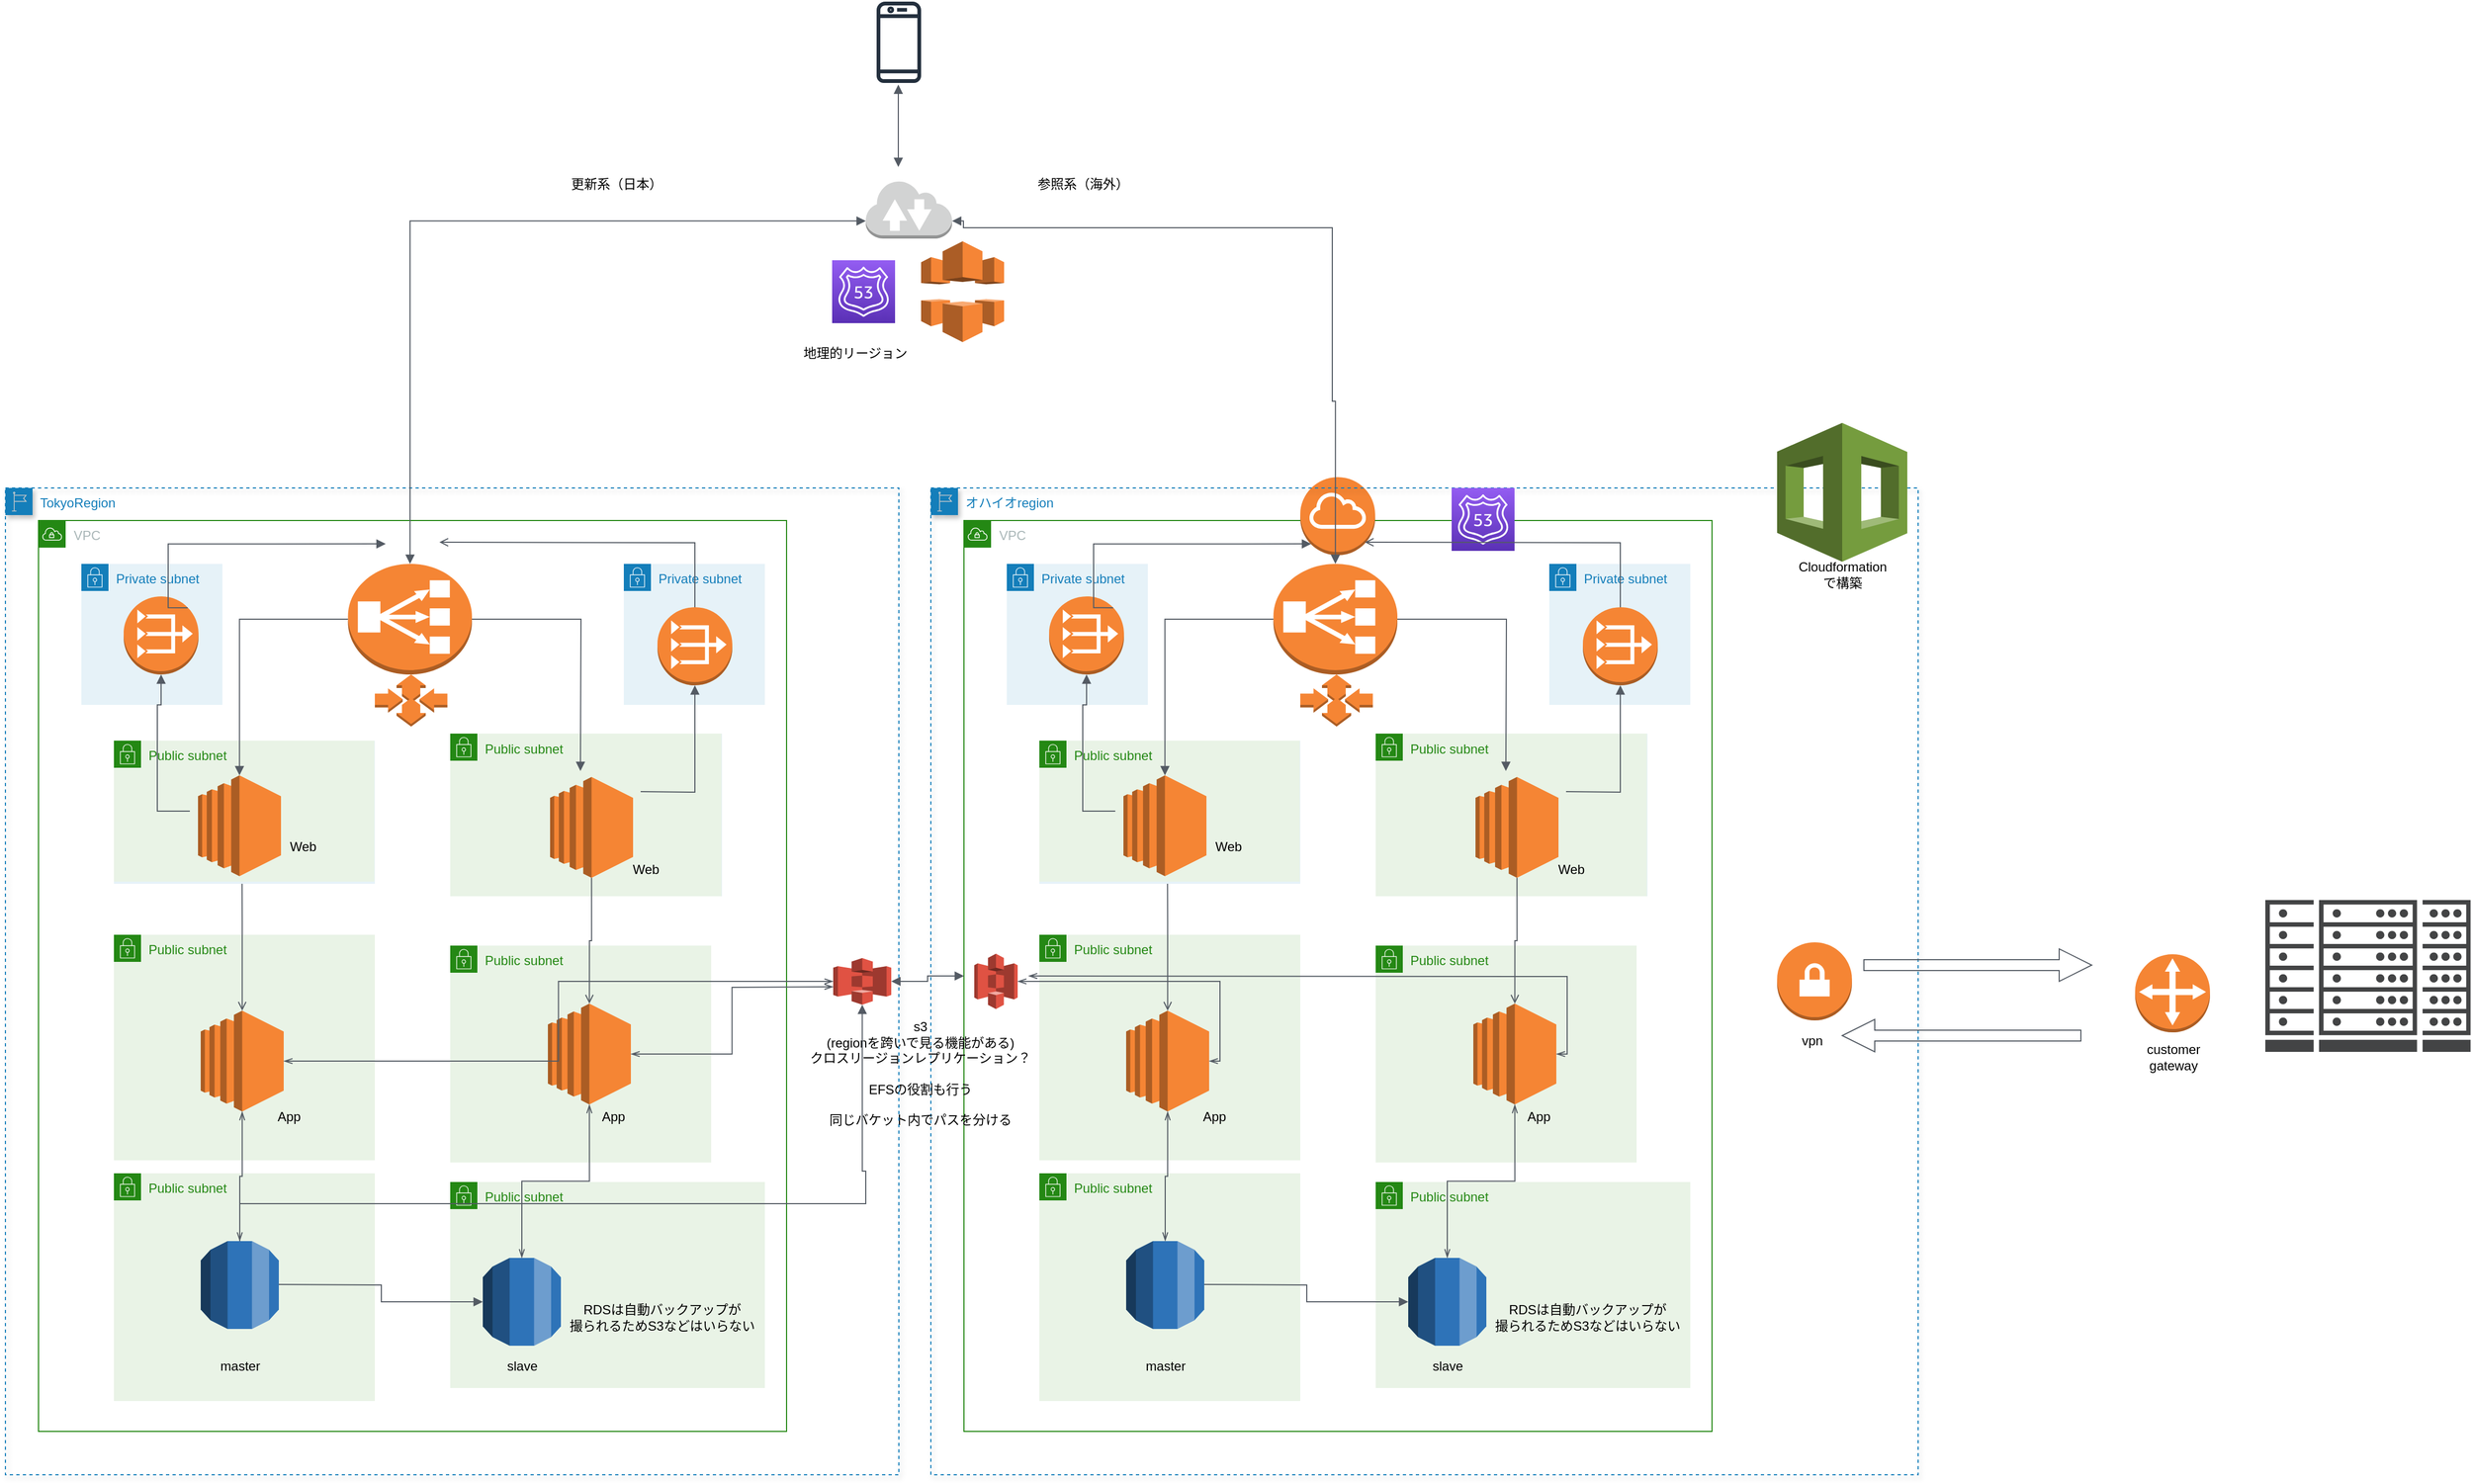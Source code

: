 <mxfile version="17.2.1" type="github">
  <diagram id="cVbLFFrmrzpO8klgUx0P" name="Page-1">
    <mxGraphModel dx="2975" dy="2152" grid="1" gridSize="10" guides="1" tooltips="1" connect="1" arrows="1" fold="1" page="1" pageScale="1" pageWidth="827" pageHeight="1169" math="0" shadow="0">
      <root>
        <mxCell id="0" />
        <mxCell id="1" parent="0" />
        <mxCell id="EULpzarY96xiYEv2TJPT-1" value="VPC" style="points=[[0,0],[0.25,0],[0.5,0],[0.75,0],[1,0],[1,0.25],[1,0.5],[1,0.75],[1,1],[0.75,1],[0.5,1],[0.25,1],[0,1],[0,0.75],[0,0.5],[0,0.25]];outlineConnect=0;gradientColor=none;html=1;whiteSpace=wrap;fontSize=12;fontStyle=0;container=1;pointerEvents=0;collapsible=0;recursiveResize=0;shape=mxgraph.aws4.group;grIcon=mxgraph.aws4.group_vpc;strokeColor=#248814;fillColor=none;verticalAlign=top;align=left;spacingLeft=30;fontColor=#AAB7B8;dashed=0;" vertex="1" parent="1">
          <mxGeometry x="60.5" y="260" width="689.5" height="840" as="geometry" />
        </mxCell>
        <mxCell id="EULpzarY96xiYEv2TJPT-2" value="Public subnet" style="points=[[0,0],[0.25,0],[0.5,0],[0.75,0],[1,0],[1,0.25],[1,0.5],[1,0.75],[1,1],[0.75,1],[0.5,1],[0.25,1],[0,1],[0,0.75],[0,0.5],[0,0.25]];outlineConnect=0;gradientColor=none;html=1;whiteSpace=wrap;fontSize=12;fontStyle=0;container=1;pointerEvents=0;collapsible=0;recursiveResize=0;shape=mxgraph.aws4.group;grIcon=mxgraph.aws4.group_security_group;grStroke=0;strokeColor=#248814;fillColor=#E9F3E6;verticalAlign=top;align=left;spacingLeft=30;fontColor=#248814;dashed=0;" vertex="1" parent="EULpzarY96xiYEv2TJPT-1">
          <mxGeometry x="69.5" y="382" width="240.5" height="208" as="geometry" />
        </mxCell>
        <mxCell id="EULpzarY96xiYEv2TJPT-3" value="" style="outlineConnect=0;dashed=0;verticalLabelPosition=bottom;verticalAlign=top;align=center;html=1;shape=mxgraph.aws3.ec2;fillColor=#F58534;gradientColor=none;" vertex="1" parent="EULpzarY96xiYEv2TJPT-2">
          <mxGeometry x="80" y="70" width="76.5" height="93" as="geometry" />
        </mxCell>
        <mxCell id="EULpzarY96xiYEv2TJPT-4" value="" style="edgeStyle=orthogonalEdgeStyle;html=1;endArrow=none;elbow=vertical;startArrow=open;startFill=0;strokeColor=#545B64;rounded=0;" edge="1" parent="EULpzarY96xiYEv2TJPT-1" source="EULpzarY96xiYEv2TJPT-3">
          <mxGeometry width="100" relative="1" as="geometry">
            <mxPoint x="249.5" y="262" as="sourcePoint" />
            <mxPoint x="187.5" y="290" as="targetPoint" />
          </mxGeometry>
        </mxCell>
        <mxCell id="EULpzarY96xiYEv2TJPT-5" value="Public subnet" style="points=[[0,0],[0.25,0],[0.5,0],[0.75,0],[1,0],[1,0.25],[1,0.5],[1,0.75],[1,1],[0.75,1],[0.5,1],[0.25,1],[0,1],[0,0.75],[0,0.5],[0,0.25]];outlineConnect=0;gradientColor=none;html=1;whiteSpace=wrap;fontSize=12;fontStyle=0;container=1;pointerEvents=0;collapsible=0;recursiveResize=0;shape=mxgraph.aws4.group;grIcon=mxgraph.aws4.group_security_group;grStroke=0;strokeColor=#248814;fillColor=#E9F3E6;verticalAlign=top;align=left;spacingLeft=30;fontColor=#248814;dashed=0;" vertex="1" parent="EULpzarY96xiYEv2TJPT-1">
          <mxGeometry x="69.5" y="602" width="240.5" height="210" as="geometry" />
        </mxCell>
        <mxCell id="EULpzarY96xiYEv2TJPT-6" value="" style="outlineConnect=0;dashed=0;verticalLabelPosition=bottom;verticalAlign=top;align=center;html=1;shape=mxgraph.aws3.internet_gateway;fillColor=#F58534;gradientColor=none;" vertex="1" parent="EULpzarY96xiYEv2TJPT-1">
          <mxGeometry x="310" y="-40" width="69" height="72" as="geometry" />
        </mxCell>
        <mxCell id="EULpzarY96xiYEv2TJPT-7" value="オハイオregion" style="points=[[0,0],[0.25,0],[0.5,0],[0.75,0],[1,0],[1,0.25],[1,0.5],[1,0.75],[1,1],[0.75,1],[0.5,1],[0.25,1],[0,1],[0,0.75],[0,0.5],[0,0.25]];outlineConnect=0;gradientColor=none;html=1;whiteSpace=wrap;fontSize=12;fontStyle=0;container=1;pointerEvents=0;collapsible=0;recursiveResize=0;shape=mxgraph.aws4.group;grIcon=mxgraph.aws4.group_region;strokeColor=#147EBA;fillColor=none;verticalAlign=top;align=left;spacingLeft=30;fontColor=#147EBA;dashed=1;shadow=1;" vertex="1" parent="1">
          <mxGeometry x="30" y="230" width="910" height="910" as="geometry" />
        </mxCell>
        <mxCell id="EULpzarY96xiYEv2TJPT-8" value="Private subnet" style="points=[[0,0],[0.25,0],[0.5,0],[0.75,0],[1,0],[1,0.25],[1,0.5],[1,0.75],[1,1],[0.75,1],[0.5,1],[0.25,1],[0,1],[0,0.75],[0,0.5],[0,0.25]];outlineConnect=0;gradientColor=none;html=1;whiteSpace=wrap;fontSize=12;fontStyle=0;container=1;pointerEvents=0;collapsible=0;recursiveResize=0;shape=mxgraph.aws4.group;grIcon=mxgraph.aws4.group_security_group;grStroke=0;strokeColor=#147EBA;fillColor=#E6F2F8;verticalAlign=top;align=left;spacingLeft=30;fontColor=#147EBA;dashed=0;" vertex="1" parent="EULpzarY96xiYEv2TJPT-7">
          <mxGeometry x="570" y="70" width="130" height="130" as="geometry" />
        </mxCell>
        <mxCell id="EULpzarY96xiYEv2TJPT-9" value="" style="outlineConnect=0;dashed=0;verticalLabelPosition=bottom;verticalAlign=top;align=center;html=1;shape=mxgraph.aws3.vpc_nat_gateway;fillColor=#F58534;gradientColor=none;" vertex="1" parent="EULpzarY96xiYEv2TJPT-8">
          <mxGeometry x="31" y="40" width="69" height="72" as="geometry" />
        </mxCell>
        <mxCell id="EULpzarY96xiYEv2TJPT-10" value="Public subnet" style="points=[[0,0],[0.25,0],[0.5,0],[0.75,0],[1,0],[1,0.25],[1,0.5],[1,0.75],[1,1],[0.75,1],[0.5,1],[0.25,1],[0,1],[0,0.75],[0,0.5],[0,0.25]];outlineConnect=0;gradientColor=none;html=1;whiteSpace=wrap;fontSize=12;fontStyle=0;container=1;pointerEvents=0;collapsible=0;recursiveResize=0;shape=mxgraph.aws4.group;grIcon=mxgraph.aws4.group_security_group;grStroke=0;strokeColor=#248814;fillColor=#E9F3E6;verticalAlign=top;align=left;spacingLeft=30;fontColor=#248814;dashed=0;" vertex="1" parent="EULpzarY96xiYEv2TJPT-7">
          <mxGeometry x="410" y="422" width="240.5" height="200" as="geometry" />
        </mxCell>
        <mxCell id="EULpzarY96xiYEv2TJPT-11" value="" style="outlineConnect=0;dashed=0;verticalLabelPosition=bottom;verticalAlign=top;align=center;html=1;shape=mxgraph.aws3.ec2;fillColor=#F58534;gradientColor=none;" vertex="1" parent="EULpzarY96xiYEv2TJPT-10">
          <mxGeometry x="90" y="53.5" width="76.5" height="93" as="geometry" />
        </mxCell>
        <mxCell id="EULpzarY96xiYEv2TJPT-12" value="App" style="text;html=1;resizable=0;autosize=1;align=center;verticalAlign=middle;points=[];fillColor=none;strokeColor=none;rounded=0;shadow=1;" vertex="1" parent="EULpzarY96xiYEv2TJPT-10">
          <mxGeometry x="130" y="148" width="40" height="20" as="geometry" />
        </mxCell>
        <mxCell id="EULpzarY96xiYEv2TJPT-13" value="" style="sketch=0;points=[[0,0,0],[0.25,0,0],[0.5,0,0],[0.75,0,0],[1,0,0],[0,1,0],[0.25,1,0],[0.5,1,0],[0.75,1,0],[1,1,0],[0,0.25,0],[0,0.5,0],[0,0.75,0],[1,0.25,0],[1,0.5,0],[1,0.75,0]];outlineConnect=0;fontColor=#232F3E;gradientColor=#945DF2;gradientDirection=north;fillColor=#5A30B5;strokeColor=#ffffff;dashed=0;verticalLabelPosition=bottom;verticalAlign=top;align=center;html=1;fontSize=12;fontStyle=0;aspect=fixed;shape=mxgraph.aws4.resourceIcon;resIcon=mxgraph.aws4.route_53;" vertex="1" parent="EULpzarY96xiYEv2TJPT-7">
          <mxGeometry x="480" width="58" height="58" as="geometry" />
        </mxCell>
        <mxCell id="EULpzarY96xiYEv2TJPT-14" value="Private subnet" style="points=[[0,0],[0.25,0],[0.5,0],[0.75,0],[1,0],[1,0.25],[1,0.5],[1,0.75],[1,1],[0.75,1],[0.5,1],[0.25,1],[0,1],[0,0.75],[0,0.5],[0,0.25]];outlineConnect=0;gradientColor=none;html=1;whiteSpace=wrap;fontSize=12;fontStyle=0;container=1;pointerEvents=0;collapsible=0;recursiveResize=0;shape=mxgraph.aws4.group;grIcon=mxgraph.aws4.group_security_group;grStroke=0;strokeColor=#147EBA;fillColor=#E6F2F8;verticalAlign=top;align=left;spacingLeft=30;fontColor=#147EBA;dashed=0;" vertex="1" parent="EULpzarY96xiYEv2TJPT-7">
          <mxGeometry x="420" y="226.5" width="240.5" height="150" as="geometry" />
        </mxCell>
        <mxCell id="EULpzarY96xiYEv2TJPT-15" value="Public subnet" style="points=[[0,0],[0.25,0],[0.5,0],[0.75,0],[1,0],[1,0.25],[1,0.5],[1,0.75],[1,1],[0.75,1],[0.5,1],[0.25,1],[0,1],[0,0.75],[0,0.5],[0,0.25]];outlineConnect=0;gradientColor=none;html=1;whiteSpace=wrap;fontSize=12;fontStyle=0;container=1;pointerEvents=0;collapsible=0;recursiveResize=0;shape=mxgraph.aws4.group;grIcon=mxgraph.aws4.group_security_group;grStroke=0;strokeColor=#248814;fillColor=#E9F3E6;verticalAlign=top;align=left;spacingLeft=30;fontColor=#248814;dashed=0;" vertex="1" parent="EULpzarY96xiYEv2TJPT-14">
          <mxGeometry x="-10" width="250" height="150" as="geometry" />
        </mxCell>
        <mxCell id="EULpzarY96xiYEv2TJPT-16" value="" style="edgeStyle=orthogonalEdgeStyle;html=1;endArrow=block;elbow=vertical;startArrow=none;endFill=1;strokeColor=#545B64;rounded=0;entryX=0.5;entryY=1;entryDx=0;entryDy=0;entryPerimeter=0;" edge="1" parent="EULpzarY96xiYEv2TJPT-15" target="EULpzarY96xiYEv2TJPT-9">
          <mxGeometry width="100" relative="1" as="geometry">
            <mxPoint x="175.5" y="53.5" as="sourcePoint" />
            <mxPoint x="275.5" y="53.5" as="targetPoint" />
          </mxGeometry>
        </mxCell>
        <mxCell id="EULpzarY96xiYEv2TJPT-17" value="" style="outlineConnect=0;dashed=0;verticalLabelPosition=bottom;verticalAlign=top;align=center;html=1;shape=mxgraph.aws3.ec2;fillColor=#F58534;gradientColor=none;" vertex="1" parent="EULpzarY96xiYEv2TJPT-14">
          <mxGeometry x="82" y="40" width="76.5" height="93" as="geometry" />
        </mxCell>
        <mxCell id="EULpzarY96xiYEv2TJPT-18" value="Web" style="text;html=1;resizable=0;autosize=1;align=center;verticalAlign=middle;points=[];fillColor=none;strokeColor=none;rounded=0;shadow=1;" vertex="1" parent="EULpzarY96xiYEv2TJPT-14">
          <mxGeometry x="150" y="115" width="40" height="20" as="geometry" />
        </mxCell>
        <mxCell id="EULpzarY96xiYEv2TJPT-20" value="" style="edgeStyle=orthogonalEdgeStyle;html=1;endArrow=none;elbow=vertical;startArrow=open;startFill=0;strokeColor=#545B64;rounded=0;entryX=0.5;entryY=1;entryDx=0;entryDy=0;entryPerimeter=0;exitX=0.5;exitY=0;exitDx=0;exitDy=0;exitPerimeter=0;" edge="1" parent="EULpzarY96xiYEv2TJPT-7" source="EULpzarY96xiYEv2TJPT-11" target="EULpzarY96xiYEv2TJPT-17">
          <mxGeometry width="100" relative="1" as="geometry">
            <mxPoint x="228.3" y="502" as="sourcePoint" />
            <mxPoint x="488.25" y="315" as="targetPoint" />
          </mxGeometry>
        </mxCell>
        <mxCell id="EULpzarY96xiYEv2TJPT-21" value="" style="edgeStyle=orthogonalEdgeStyle;html=1;endArrow=openThin;elbow=vertical;startArrow=openThin;startFill=0;endFill=0;strokeColor=#545B64;rounded=0;entryX=1;entryY=0.5;entryDx=0;entryDy=0;entryPerimeter=0;" edge="1" parent="EULpzarY96xiYEv2TJPT-7" target="EULpzarY96xiYEv2TJPT-11">
          <mxGeometry width="100" relative="1" as="geometry">
            <mxPoint x="90" y="450" as="sourcePoint" />
            <mxPoint x="266.5" y="548.5" as="targetPoint" />
          </mxGeometry>
        </mxCell>
        <mxCell id="EULpzarY96xiYEv2TJPT-22" value="Public subnet" style="points=[[0,0],[0.25,0],[0.5,0],[0.75,0],[1,0],[1,0.25],[1,0.5],[1,0.75],[1,1],[0.75,1],[0.5,1],[0.25,1],[0,1],[0,0.75],[0,0.5],[0,0.25]];outlineConnect=0;gradientColor=none;html=1;whiteSpace=wrap;fontSize=12;fontStyle=0;container=1;pointerEvents=0;collapsible=0;recursiveResize=0;shape=mxgraph.aws4.group;grIcon=mxgraph.aws4.group_security_group;grStroke=0;strokeColor=#248814;fillColor=#E9F3E6;verticalAlign=top;align=left;spacingLeft=30;fontColor=#248814;dashed=0;" vertex="1" parent="EULpzarY96xiYEv2TJPT-7">
          <mxGeometry x="410" y="640" width="290" height="190" as="geometry" />
        </mxCell>
        <mxCell id="EULpzarY96xiYEv2TJPT-23" value="" style="outlineConnect=0;dashed=0;verticalLabelPosition=bottom;verticalAlign=top;align=center;html=1;shape=mxgraph.aws3.rds;fillColor=#2E73B8;gradientColor=none;" vertex="1" parent="EULpzarY96xiYEv2TJPT-22">
          <mxGeometry x="30" y="70" width="72" height="81" as="geometry" />
        </mxCell>
        <mxCell id="EULpzarY96xiYEv2TJPT-24" value="slave" style="text;html=1;align=center;verticalAlign=middle;resizable=0;points=[];autosize=1;strokeColor=none;fillColor=none;" vertex="1" parent="EULpzarY96xiYEv2TJPT-22">
          <mxGeometry x="46" y="160" width="40" height="20" as="geometry" />
        </mxCell>
        <mxCell id="EULpzarY96xiYEv2TJPT-25" value="RDSは自動バックアップが&lt;br&gt;撮られるためS3などはいらない" style="text;html=1;resizable=0;autosize=1;align=center;verticalAlign=middle;points=[];fillColor=none;strokeColor=none;rounded=0;shadow=1;" vertex="1" parent="EULpzarY96xiYEv2TJPT-22">
          <mxGeometry x="100" y="110" width="190" height="30" as="geometry" />
        </mxCell>
        <mxCell id="EULpzarY96xiYEv2TJPT-26" value="" style="edgeStyle=orthogonalEdgeStyle;html=1;endArrow=openThin;elbow=vertical;startArrow=openThin;startFill=0;endFill=0;strokeColor=#545B64;rounded=0;exitX=0.5;exitY=1;exitDx=0;exitDy=0;exitPerimeter=0;entryX=0.5;entryY=0;entryDx=0;entryDy=0;entryPerimeter=0;" edge="1" parent="EULpzarY96xiYEv2TJPT-7" source="EULpzarY96xiYEv2TJPT-11" target="EULpzarY96xiYEv2TJPT-23">
          <mxGeometry width="100" relative="1" as="geometry">
            <mxPoint x="228.3" y="595" as="sourcePoint" />
            <mxPoint x="206" y="732" as="targetPoint" />
          </mxGeometry>
        </mxCell>
        <mxCell id="EULpzarY96xiYEv2TJPT-27" value="" style="outlineConnect=0;dashed=0;verticalLabelPosition=bottom;verticalAlign=top;align=center;html=1;shape=mxgraph.aws3.rds;fillColor=#2E73B8;gradientColor=none;" vertex="1" parent="EULpzarY96xiYEv2TJPT-7">
          <mxGeometry x="180" y="694.5" width="72" height="81" as="geometry" />
        </mxCell>
        <mxCell id="EULpzarY96xiYEv2TJPT-28" value="" style="outlineConnect=0;dashed=0;verticalLabelPosition=bottom;verticalAlign=top;align=center;html=1;shape=mxgraph.aws3.classic_load_balancer;fillColor=#F58534;gradientColor=none;" vertex="1" parent="EULpzarY96xiYEv2TJPT-7">
          <mxGeometry x="315.75" y="70" width="114.25" height="102" as="geometry" />
        </mxCell>
        <mxCell id="EULpzarY96xiYEv2TJPT-29" value="" style="outlineConnect=0;dashed=0;verticalLabelPosition=bottom;verticalAlign=top;align=center;html=1;shape=mxgraph.aws3.vpn_gateway;fillColor=#F58534;gradientColor=none;" vertex="1" parent="EULpzarY96xiYEv2TJPT-7">
          <mxGeometry x="780" y="419" width="69" height="72" as="geometry" />
        </mxCell>
        <mxCell id="EULpzarY96xiYEv2TJPT-30" value="master" style="text;html=1;align=center;verticalAlign=middle;resizable=0;points=[];autosize=1;strokeColor=none;fillColor=none;" vertex="1" parent="EULpzarY96xiYEv2TJPT-7">
          <mxGeometry x="191" y="800" width="50" height="20" as="geometry" />
        </mxCell>
        <mxCell id="EULpzarY96xiYEv2TJPT-31" value="" style="edgeStyle=orthogonalEdgeStyle;html=1;endArrow=block;elbow=vertical;startArrow=none;endFill=1;strokeColor=#545B64;rounded=0;entryX=0;entryY=0.5;entryDx=0;entryDy=0;entryPerimeter=0;" edge="1" parent="EULpzarY96xiYEv2TJPT-7" target="EULpzarY96xiYEv2TJPT-23">
          <mxGeometry width="100" relative="1" as="geometry">
            <mxPoint x="252" y="734.5" as="sourcePoint" />
            <mxPoint x="352" y="734.5" as="targetPoint" />
          </mxGeometry>
        </mxCell>
        <mxCell id="EULpzarY96xiYEv2TJPT-32" value="vpn" style="text;html=1;align=center;verticalAlign=middle;resizable=0;points=[];autosize=1;strokeColor=none;fillColor=none;" vertex="1" parent="EULpzarY96xiYEv2TJPT-7">
          <mxGeometry x="797" y="500" width="30" height="20" as="geometry" />
        </mxCell>
        <mxCell id="EULpzarY96xiYEv2TJPT-33" value="App" style="text;html=1;resizable=0;autosize=1;align=center;verticalAlign=middle;points=[];fillColor=none;strokeColor=none;rounded=0;shadow=1;" vertex="1" parent="EULpzarY96xiYEv2TJPT-7">
          <mxGeometry x="241" y="570" width="40" height="20" as="geometry" />
        </mxCell>
        <mxCell id="EULpzarY96xiYEv2TJPT-34" value="Private subnet" style="points=[[0,0],[0.25,0],[0.5,0],[0.75,0],[1,0],[1,0.25],[1,0.5],[1,0.75],[1,1],[0.75,1],[0.5,1],[0.25,1],[0,1],[0,0.75],[0,0.5],[0,0.25]];outlineConnect=0;gradientColor=none;html=1;whiteSpace=wrap;fontSize=12;fontStyle=0;container=1;pointerEvents=0;collapsible=0;recursiveResize=0;shape=mxgraph.aws4.group;grIcon=mxgraph.aws4.group_security_group;grStroke=0;strokeColor=#147EBA;fillColor=#E6F2F8;verticalAlign=top;align=left;spacingLeft=30;fontColor=#147EBA;dashed=0;" vertex="1" parent="EULpzarY96xiYEv2TJPT-7">
          <mxGeometry x="100" y="233" width="240.5" height="132" as="geometry" />
        </mxCell>
        <mxCell id="EULpzarY96xiYEv2TJPT-35" value="Public subnet" style="points=[[0,0],[0.25,0],[0.5,0],[0.75,0],[1,0],[1,0.25],[1,0.5],[1,0.75],[1,1],[0.75,1],[0.5,1],[0.25,1],[0,1],[0,0.75],[0,0.5],[0,0.25]];outlineConnect=0;gradientColor=none;html=1;whiteSpace=wrap;fontSize=12;fontStyle=0;container=1;pointerEvents=0;collapsible=0;recursiveResize=0;shape=mxgraph.aws4.group;grIcon=mxgraph.aws4.group_security_group;grStroke=0;strokeColor=#248814;fillColor=#E9F3E6;verticalAlign=top;align=left;spacingLeft=30;fontColor=#248814;dashed=0;" vertex="1" parent="EULpzarY96xiYEv2TJPT-34">
          <mxGeometry width="240" height="130" as="geometry" />
        </mxCell>
        <mxCell id="EULpzarY96xiYEv2TJPT-36" value="" style="outlineConnect=0;dashed=0;verticalLabelPosition=bottom;verticalAlign=top;align=center;html=1;shape=mxgraph.aws3.ec2;fillColor=#F58534;gradientColor=none;" vertex="1" parent="EULpzarY96xiYEv2TJPT-34">
          <mxGeometry x="77.5" y="32" width="76.5" height="93" as="geometry" />
        </mxCell>
        <mxCell id="EULpzarY96xiYEv2TJPT-37" value="Web" style="text;html=1;resizable=0;autosize=1;align=center;verticalAlign=middle;points=[];fillColor=none;strokeColor=none;rounded=0;shadow=1;" vertex="1" parent="EULpzarY96xiYEv2TJPT-34">
          <mxGeometry x="154" y="88" width="40" height="20" as="geometry" />
        </mxCell>
        <mxCell id="EULpzarY96xiYEv2TJPT-38" value="" style="edgeStyle=orthogonalEdgeStyle;html=1;endArrow=block;elbow=vertical;startArrow=none;endFill=1;strokeColor=#545B64;rounded=0;" edge="1" parent="EULpzarY96xiYEv2TJPT-7" source="EULpzarY96xiYEv2TJPT-28" target="EULpzarY96xiYEv2TJPT-36">
          <mxGeometry width="100" relative="1" as="geometry">
            <mxPoint x="280" y="292" as="sourcePoint" />
            <mxPoint x="380" y="292" as="targetPoint" />
          </mxGeometry>
        </mxCell>
        <mxCell id="EULpzarY96xiYEv2TJPT-39" value="" style="edgeStyle=orthogonalEdgeStyle;html=1;endArrow=block;elbow=vertical;startArrow=none;endFill=1;strokeColor=#545B64;rounded=0;exitX=1;exitY=0.5;exitDx=0;exitDy=0;exitPerimeter=0;" edge="1" parent="EULpzarY96xiYEv2TJPT-7" source="EULpzarY96xiYEv2TJPT-28">
          <mxGeometry width="100" relative="1" as="geometry">
            <mxPoint x="631.95" y="120" as="sourcePoint" />
            <mxPoint x="530" y="261" as="targetPoint" />
          </mxGeometry>
        </mxCell>
        <mxCell id="EULpzarY96xiYEv2TJPT-40" value="Private subnet" style="points=[[0,0],[0.25,0],[0.5,0],[0.75,0],[1,0],[1,0.25],[1,0.5],[1,0.75],[1,1],[0.75,1],[0.5,1],[0.25,1],[0,1],[0,0.75],[0,0.5],[0,0.25]];outlineConnect=0;gradientColor=none;html=1;whiteSpace=wrap;fontSize=12;fontStyle=0;container=1;pointerEvents=0;collapsible=0;recursiveResize=0;shape=mxgraph.aws4.group;grIcon=mxgraph.aws4.group_security_group;grStroke=0;strokeColor=#147EBA;fillColor=#E6F2F8;verticalAlign=top;align=left;spacingLeft=30;fontColor=#147EBA;dashed=0;" vertex="1" parent="EULpzarY96xiYEv2TJPT-7">
          <mxGeometry x="70" y="70" width="130" height="130" as="geometry" />
        </mxCell>
        <mxCell id="EULpzarY96xiYEv2TJPT-41" value="" style="outlineConnect=0;dashed=0;verticalLabelPosition=bottom;verticalAlign=top;align=center;html=1;shape=mxgraph.aws3.vpc_nat_gateway;fillColor=#F58534;gradientColor=none;" vertex="1" parent="EULpzarY96xiYEv2TJPT-40">
          <mxGeometry x="39" y="30" width="69" height="72" as="geometry" />
        </mxCell>
        <mxCell id="EULpzarY96xiYEv2TJPT-42" value="" style="edgeStyle=orthogonalEdgeStyle;html=1;endArrow=block;elbow=vertical;startArrow=none;endFill=1;strokeColor=#545B64;rounded=0;entryX=0.5;entryY=1;entryDx=0;entryDy=0;entryPerimeter=0;" edge="1" parent="EULpzarY96xiYEv2TJPT-7" target="EULpzarY96xiYEv2TJPT-41">
          <mxGeometry width="100" relative="1" as="geometry">
            <mxPoint x="170" y="298" as="sourcePoint" />
            <mxPoint x="220" y="200" as="targetPoint" />
            <Array as="points">
              <mxPoint x="140" y="298" />
              <mxPoint x="140" y="200" />
              <mxPoint x="144" y="200" />
            </Array>
          </mxGeometry>
        </mxCell>
        <mxCell id="EULpzarY96xiYEv2TJPT-43" value="" style="edgeStyle=orthogonalEdgeStyle;html=1;endArrow=none;elbow=vertical;startArrow=open;startFill=0;strokeColor=#545B64;rounded=0;" edge="1" parent="EULpzarY96xiYEv2TJPT-7" target="EULpzarY96xiYEv2TJPT-9">
          <mxGeometry width="100" relative="1" as="geometry">
            <mxPoint x="400" y="50" as="sourcePoint" />
            <mxPoint x="500" y="50" as="targetPoint" />
          </mxGeometry>
        </mxCell>
        <mxCell id="EULpzarY96xiYEv2TJPT-44" value="" style="outlineConnect=0;dashed=0;verticalLabelPosition=bottom;verticalAlign=top;align=center;html=1;shape=mxgraph.aws3.auto_scaling;fillColor=#F58534;gradientColor=none;" vertex="1" parent="EULpzarY96xiYEv2TJPT-7">
          <mxGeometry x="340.5" y="172" width="66.87" height="48" as="geometry" />
        </mxCell>
        <mxCell id="EULpzarY96xiYEv2TJPT-109" value="s3&lt;br&gt;(regionを跨いで見る機能がある)&lt;br&gt;クロスリージョンレプリケーション？&lt;br&gt;&lt;br&gt;EFSの役割も行う&lt;br&gt;&lt;br&gt;同じバケット内でパスを分ける" style="text;html=1;resizable=0;autosize=1;align=center;verticalAlign=middle;points=[];fillColor=none;strokeColor=none;rounded=0;" vertex="1" parent="EULpzarY96xiYEv2TJPT-7">
          <mxGeometry x="-120" y="490" width="220" height="100" as="geometry" />
        </mxCell>
        <mxCell id="EULpzarY96xiYEv2TJPT-110" value="" style="outlineConnect=0;dashed=0;verticalLabelPosition=bottom;verticalAlign=top;align=center;html=1;shape=mxgraph.aws3.s3;fillColor=#E05243;gradientColor=none;" vertex="1" parent="EULpzarY96xiYEv2TJPT-7">
          <mxGeometry x="40" y="429.5" width="40" height="51" as="geometry" />
        </mxCell>
        <mxCell id="EULpzarY96xiYEv2TJPT-115" value="Cloudformation&lt;br&gt;で構築" style="text;html=1;resizable=0;autosize=1;align=center;verticalAlign=middle;points=[];fillColor=none;strokeColor=none;rounded=0;" vertex="1" parent="EULpzarY96xiYEv2TJPT-7">
          <mxGeometry x="790" y="65" width="100" height="30" as="geometry" />
        </mxCell>
        <mxCell id="EULpzarY96xiYEv2TJPT-45" value="" style="sketch=0;outlineConnect=0;fontColor=#232F3E;gradientColor=none;fillColor=#232F3D;strokeColor=none;dashed=0;verticalLabelPosition=bottom;verticalAlign=top;align=center;html=1;fontSize=12;fontStyle=0;aspect=fixed;pointerEvents=1;shape=mxgraph.aws4.mobile_client;" vertex="1" parent="1">
          <mxGeometry x="-20" y="-220" width="41" height="78" as="geometry" />
        </mxCell>
        <mxCell id="EULpzarY96xiYEv2TJPT-46" value="" style="edgeStyle=orthogonalEdgeStyle;html=1;endArrow=block;elbow=vertical;startArrow=block;startFill=1;endFill=1;strokeColor=#545B64;rounded=0;entryX=0.5;entryY=0;entryDx=0;entryDy=0;entryPerimeter=0;" edge="1" parent="1">
          <mxGeometry width="100" relative="1" as="geometry">
            <mxPoint y="-142" as="sourcePoint" />
            <mxPoint y="-66" as="targetPoint" />
          </mxGeometry>
        </mxCell>
        <mxCell id="EULpzarY96xiYEv2TJPT-47" value="" style="edgeStyle=orthogonalEdgeStyle;html=1;endArrow=block;elbow=vertical;startArrow=block;startFill=1;endFill=1;strokeColor=#545B64;rounded=0;exitX=1;exitY=0.7;exitDx=0;exitDy=0;exitPerimeter=0;entryX=0.5;entryY=0;entryDx=0;entryDy=0;entryPerimeter=0;" edge="1" parent="1" source="EULpzarY96xiYEv2TJPT-55" target="EULpzarY96xiYEv2TJPT-28">
          <mxGeometry width="100" relative="1" as="geometry">
            <mxPoint x="390.5" y="570" as="sourcePoint" />
            <mxPoint x="490.5" y="570" as="targetPoint" />
            <Array as="points">
              <mxPoint x="60" y="-16" />
              <mxPoint x="60" y="-10" />
              <mxPoint x="400" y="-10" />
              <mxPoint x="400" y="150" />
              <mxPoint x="403" y="150" />
            </Array>
          </mxGeometry>
        </mxCell>
        <mxCell id="EULpzarY96xiYEv2TJPT-48" value="" style="edgeStyle=orthogonalEdgeStyle;html=1;endArrow=openThin;elbow=vertical;startArrow=openThin;startFill=0;endFill=0;strokeColor=#545B64;rounded=0;exitX=1;exitY=0.5;exitDx=0;exitDy=0;exitPerimeter=0;entryX=1;entryY=0.5;entryDx=0;entryDy=0;entryPerimeter=0;" edge="1" parent="1" source="EULpzarY96xiYEv2TJPT-110" target="EULpzarY96xiYEv2TJPT-3">
          <mxGeometry width="100" relative="1" as="geometry">
            <mxPoint x="709.18" y="666.5" as="sourcePoint" />
            <mxPoint x="236" y="952" as="targetPoint" />
          </mxGeometry>
        </mxCell>
        <mxCell id="EULpzarY96xiYEv2TJPT-49" value="" style="edgeStyle=orthogonalEdgeStyle;html=1;endArrow=openThin;elbow=vertical;startArrow=openThin;startFill=0;endFill=0;strokeColor=#545B64;rounded=0;" edge="1" parent="1" source="EULpzarY96xiYEv2TJPT-3" target="EULpzarY96xiYEv2TJPT-27">
          <mxGeometry width="100" relative="1" as="geometry">
            <mxPoint x="310" y="832" as="sourcePoint" />
            <mxPoint x="410" y="832" as="targetPoint" />
          </mxGeometry>
        </mxCell>
        <mxCell id="EULpzarY96xiYEv2TJPT-50" value="" style="edgeStyle=orthogonalEdgeStyle;html=1;endArrow=block;elbow=vertical;startArrow=block;startFill=1;endFill=1;strokeColor=#545B64;rounded=0;shape=arrow;" edge="1" parent="1">
          <mxGeometry width="100" relative="1" as="geometry">
            <mxPoint x="1090" y="735" as="sourcePoint" />
            <mxPoint x="870" y="735" as="targetPoint" />
            <Array as="points">
              <mxPoint x="1090" y="710" />
              <mxPoint x="875" y="710" />
              <mxPoint x="875" y="730" />
            </Array>
          </mxGeometry>
        </mxCell>
        <mxCell id="EULpzarY96xiYEv2TJPT-51" value="" style="edgeStyle=orthogonalEdgeStyle;html=1;endArrow=block;elbow=vertical;startArrow=none;endFill=1;strokeColor=#545B64;rounded=0;shape=arrow;" edge="1" parent="1">
          <mxGeometry width="100" relative="1" as="geometry">
            <mxPoint x="890" y="670" as="sourcePoint" />
            <mxPoint x="1100" y="670" as="targetPoint" />
          </mxGeometry>
        </mxCell>
        <mxCell id="EULpzarY96xiYEv2TJPT-52" value="" style="outlineConnect=0;dashed=0;verticalLabelPosition=bottom;verticalAlign=top;align=center;html=1;shape=mxgraph.aws3.customer_gateway;fillColor=#F58534;gradientColor=none;" vertex="1" parent="1">
          <mxGeometry x="1140" y="660" width="69" height="72" as="geometry" />
        </mxCell>
        <mxCell id="EULpzarY96xiYEv2TJPT-53" value="" style="sketch=0;pointerEvents=1;shadow=0;dashed=0;html=1;strokeColor=none;fillColor=#434445;aspect=fixed;labelPosition=center;verticalLabelPosition=bottom;verticalAlign=top;align=center;outlineConnect=0;shape=mxgraph.vvd.datacenter;" vertex="1" parent="1">
          <mxGeometry x="1260" y="610" width="189.19" height="140" as="geometry" />
        </mxCell>
        <mxCell id="EULpzarY96xiYEv2TJPT-54" value="customer&lt;br&gt;gateway" style="text;html=1;align=center;verticalAlign=middle;resizable=0;points=[];autosize=1;strokeColor=none;fillColor=none;" vertex="1" parent="1">
          <mxGeometry x="1144.5" y="740" width="60" height="30" as="geometry" />
        </mxCell>
        <mxCell id="EULpzarY96xiYEv2TJPT-55" value="" style="outlineConnect=0;dashed=0;verticalLabelPosition=bottom;verticalAlign=top;align=center;html=1;shape=mxgraph.aws3.internet_2;fillColor=#D2D3D3;gradientColor=none;" vertex="1" parent="1">
          <mxGeometry x="-30" y="-54" width="79.5" height="54" as="geometry" />
        </mxCell>
        <mxCell id="EULpzarY96xiYEv2TJPT-56" value="" style="edgeStyle=orthogonalEdgeStyle;html=1;endArrow=block;elbow=vertical;startArrow=none;endFill=1;strokeColor=#545B64;rounded=0;entryX=0.145;entryY=0.855;entryDx=0;entryDy=0;entryPerimeter=0;exitX=0.855;exitY=0.145;exitDx=0;exitDy=0;exitPerimeter=0;" edge="1" parent="1" source="EULpzarY96xiYEv2TJPT-41" target="EULpzarY96xiYEv2TJPT-6">
          <mxGeometry width="100" relative="1" as="geometry">
            <mxPoint x="196" y="330" as="sourcePoint" />
            <mxPoint x="296" y="330" as="targetPoint" />
            <Array as="points">
              <mxPoint x="180" y="340" />
              <mxPoint x="180" y="282" />
            </Array>
          </mxGeometry>
        </mxCell>
        <mxCell id="EULpzarY96xiYEv2TJPT-57" value="VPC" style="points=[[0,0],[0.25,0],[0.5,0],[0.75,0],[1,0],[1,0.25],[1,0.5],[1,0.75],[1,1],[0.75,1],[0.5,1],[0.25,1],[0,1],[0,0.75],[0,0.5],[0,0.25]];outlineConnect=0;gradientColor=none;html=1;whiteSpace=wrap;fontSize=12;fontStyle=0;container=1;pointerEvents=0;collapsible=0;recursiveResize=0;shape=mxgraph.aws4.group;grIcon=mxgraph.aws4.group_vpc;strokeColor=#248814;fillColor=none;verticalAlign=top;align=left;spacingLeft=30;fontColor=#AAB7B8;dashed=0;" vertex="1" parent="1">
          <mxGeometry x="-792.5" y="260" width="689.5" height="840" as="geometry" />
        </mxCell>
        <mxCell id="EULpzarY96xiYEv2TJPT-58" value="Public subnet" style="points=[[0,0],[0.25,0],[0.5,0],[0.75,0],[1,0],[1,0.25],[1,0.5],[1,0.75],[1,1],[0.75,1],[0.5,1],[0.25,1],[0,1],[0,0.75],[0,0.5],[0,0.25]];outlineConnect=0;gradientColor=none;html=1;whiteSpace=wrap;fontSize=12;fontStyle=0;container=1;pointerEvents=0;collapsible=0;recursiveResize=0;shape=mxgraph.aws4.group;grIcon=mxgraph.aws4.group_security_group;grStroke=0;strokeColor=#248814;fillColor=#E9F3E6;verticalAlign=top;align=left;spacingLeft=30;fontColor=#248814;dashed=0;" vertex="1" parent="EULpzarY96xiYEv2TJPT-57">
          <mxGeometry x="69.5" y="382" width="240.5" height="208" as="geometry" />
        </mxCell>
        <mxCell id="EULpzarY96xiYEv2TJPT-59" value="" style="outlineConnect=0;dashed=0;verticalLabelPosition=bottom;verticalAlign=top;align=center;html=1;shape=mxgraph.aws3.ec2;fillColor=#F58534;gradientColor=none;" vertex="1" parent="EULpzarY96xiYEv2TJPT-58">
          <mxGeometry x="80" y="70" width="76.5" height="93" as="geometry" />
        </mxCell>
        <mxCell id="EULpzarY96xiYEv2TJPT-60" value="" style="edgeStyle=orthogonalEdgeStyle;html=1;endArrow=none;elbow=vertical;startArrow=open;startFill=0;strokeColor=#545B64;rounded=0;" edge="1" parent="EULpzarY96xiYEv2TJPT-57" source="EULpzarY96xiYEv2TJPT-59">
          <mxGeometry width="100" relative="1" as="geometry">
            <mxPoint x="249.5" y="262" as="sourcePoint" />
            <mxPoint x="187.5" y="290" as="targetPoint" />
          </mxGeometry>
        </mxCell>
        <mxCell id="EULpzarY96xiYEv2TJPT-61" value="Public subnet" style="points=[[0,0],[0.25,0],[0.5,0],[0.75,0],[1,0],[1,0.25],[1,0.5],[1,0.75],[1,1],[0.75,1],[0.5,1],[0.25,1],[0,1],[0,0.75],[0,0.5],[0,0.25]];outlineConnect=0;gradientColor=none;html=1;whiteSpace=wrap;fontSize=12;fontStyle=0;container=1;pointerEvents=0;collapsible=0;recursiveResize=0;shape=mxgraph.aws4.group;grIcon=mxgraph.aws4.group_security_group;grStroke=0;strokeColor=#248814;fillColor=#E9F3E6;verticalAlign=top;align=left;spacingLeft=30;fontColor=#248814;dashed=0;" vertex="1" parent="EULpzarY96xiYEv2TJPT-57">
          <mxGeometry x="69.5" y="602" width="240.5" height="210" as="geometry" />
        </mxCell>
        <mxCell id="EULpzarY96xiYEv2TJPT-63" value="TokyoRegion" style="points=[[0,0],[0.25,0],[0.5,0],[0.75,0],[1,0],[1,0.25],[1,0.5],[1,0.75],[1,1],[0.75,1],[0.5,1],[0.25,1],[0,1],[0,0.75],[0,0.5],[0,0.25]];outlineConnect=0;gradientColor=none;html=1;whiteSpace=wrap;fontSize=12;fontStyle=0;container=1;pointerEvents=0;collapsible=0;recursiveResize=0;shape=mxgraph.aws4.group;grIcon=mxgraph.aws4.group_region;strokeColor=#147EBA;fillColor=none;verticalAlign=top;align=left;spacingLeft=30;fontColor=#147EBA;dashed=1;shadow=1;" vertex="1" parent="1">
          <mxGeometry x="-823" y="230" width="823.5" height="910" as="geometry" />
        </mxCell>
        <mxCell id="EULpzarY96xiYEv2TJPT-64" value="Private subnet" style="points=[[0,0],[0.25,0],[0.5,0],[0.75,0],[1,0],[1,0.25],[1,0.5],[1,0.75],[1,1],[0.75,1],[0.5,1],[0.25,1],[0,1],[0,0.75],[0,0.5],[0,0.25]];outlineConnect=0;gradientColor=none;html=1;whiteSpace=wrap;fontSize=12;fontStyle=0;container=1;pointerEvents=0;collapsible=0;recursiveResize=0;shape=mxgraph.aws4.group;grIcon=mxgraph.aws4.group_security_group;grStroke=0;strokeColor=#147EBA;fillColor=#E6F2F8;verticalAlign=top;align=left;spacingLeft=30;fontColor=#147EBA;dashed=0;" vertex="1" parent="EULpzarY96xiYEv2TJPT-63">
          <mxGeometry x="570" y="70" width="130" height="130" as="geometry" />
        </mxCell>
        <mxCell id="EULpzarY96xiYEv2TJPT-65" value="" style="outlineConnect=0;dashed=0;verticalLabelPosition=bottom;verticalAlign=top;align=center;html=1;shape=mxgraph.aws3.vpc_nat_gateway;fillColor=#F58534;gradientColor=none;" vertex="1" parent="EULpzarY96xiYEv2TJPT-64">
          <mxGeometry x="31" y="40" width="69" height="72" as="geometry" />
        </mxCell>
        <mxCell id="EULpzarY96xiYEv2TJPT-66" value="Public subnet" style="points=[[0,0],[0.25,0],[0.5,0],[0.75,0],[1,0],[1,0.25],[1,0.5],[1,0.75],[1,1],[0.75,1],[0.5,1],[0.25,1],[0,1],[0,0.75],[0,0.5],[0,0.25]];outlineConnect=0;gradientColor=none;html=1;whiteSpace=wrap;fontSize=12;fontStyle=0;container=1;pointerEvents=0;collapsible=0;recursiveResize=0;shape=mxgraph.aws4.group;grIcon=mxgraph.aws4.group_security_group;grStroke=0;strokeColor=#248814;fillColor=#E9F3E6;verticalAlign=top;align=left;spacingLeft=30;fontColor=#248814;dashed=0;" vertex="1" parent="EULpzarY96xiYEv2TJPT-63">
          <mxGeometry x="410" y="422" width="240.5" height="200" as="geometry" />
        </mxCell>
        <mxCell id="EULpzarY96xiYEv2TJPT-67" value="" style="outlineConnect=0;dashed=0;verticalLabelPosition=bottom;verticalAlign=top;align=center;html=1;shape=mxgraph.aws3.ec2;fillColor=#F58534;gradientColor=none;" vertex="1" parent="EULpzarY96xiYEv2TJPT-66">
          <mxGeometry x="90" y="53.5" width="76.5" height="93" as="geometry" />
        </mxCell>
        <mxCell id="EULpzarY96xiYEv2TJPT-68" value="App" style="text;html=1;resizable=0;autosize=1;align=center;verticalAlign=middle;points=[];fillColor=none;strokeColor=none;rounded=0;shadow=1;" vertex="1" parent="EULpzarY96xiYEv2TJPT-66">
          <mxGeometry x="130" y="148" width="40" height="20" as="geometry" />
        </mxCell>
        <mxCell id="EULpzarY96xiYEv2TJPT-70" value="Private subnet" style="points=[[0,0],[0.25,0],[0.5,0],[0.75,0],[1,0],[1,0.25],[1,0.5],[1,0.75],[1,1],[0.75,1],[0.5,1],[0.25,1],[0,1],[0,0.75],[0,0.5],[0,0.25]];outlineConnect=0;gradientColor=none;html=1;whiteSpace=wrap;fontSize=12;fontStyle=0;container=1;pointerEvents=0;collapsible=0;recursiveResize=0;shape=mxgraph.aws4.group;grIcon=mxgraph.aws4.group_security_group;grStroke=0;strokeColor=#147EBA;fillColor=#E6F2F8;verticalAlign=top;align=left;spacingLeft=30;fontColor=#147EBA;dashed=0;" vertex="1" parent="EULpzarY96xiYEv2TJPT-63">
          <mxGeometry x="420" y="226.5" width="240.5" height="150" as="geometry" />
        </mxCell>
        <mxCell id="EULpzarY96xiYEv2TJPT-71" value="Public subnet" style="points=[[0,0],[0.25,0],[0.5,0],[0.75,0],[1,0],[1,0.25],[1,0.5],[1,0.75],[1,1],[0.75,1],[0.5,1],[0.25,1],[0,1],[0,0.75],[0,0.5],[0,0.25]];outlineConnect=0;gradientColor=none;html=1;whiteSpace=wrap;fontSize=12;fontStyle=0;container=1;pointerEvents=0;collapsible=0;recursiveResize=0;shape=mxgraph.aws4.group;grIcon=mxgraph.aws4.group_security_group;grStroke=0;strokeColor=#248814;fillColor=#E9F3E6;verticalAlign=top;align=left;spacingLeft=30;fontColor=#248814;dashed=0;" vertex="1" parent="EULpzarY96xiYEv2TJPT-70">
          <mxGeometry x="-10" width="250" height="150" as="geometry" />
        </mxCell>
        <mxCell id="EULpzarY96xiYEv2TJPT-72" value="" style="edgeStyle=orthogonalEdgeStyle;html=1;endArrow=block;elbow=vertical;startArrow=none;endFill=1;strokeColor=#545B64;rounded=0;entryX=0.5;entryY=1;entryDx=0;entryDy=0;entryPerimeter=0;" edge="1" parent="EULpzarY96xiYEv2TJPT-71" target="EULpzarY96xiYEv2TJPT-65">
          <mxGeometry width="100" relative="1" as="geometry">
            <mxPoint x="175.5" y="53.5" as="sourcePoint" />
            <mxPoint x="275.5" y="53.5" as="targetPoint" />
          </mxGeometry>
        </mxCell>
        <mxCell id="EULpzarY96xiYEv2TJPT-73" value="" style="outlineConnect=0;dashed=0;verticalLabelPosition=bottom;verticalAlign=top;align=center;html=1;shape=mxgraph.aws3.ec2;fillColor=#F58534;gradientColor=none;" vertex="1" parent="EULpzarY96xiYEv2TJPT-70">
          <mxGeometry x="82" y="40" width="76.5" height="93" as="geometry" />
        </mxCell>
        <mxCell id="EULpzarY96xiYEv2TJPT-74" value="Web" style="text;html=1;resizable=0;autosize=1;align=center;verticalAlign=middle;points=[];fillColor=none;strokeColor=none;rounded=0;shadow=1;" vertex="1" parent="EULpzarY96xiYEv2TJPT-70">
          <mxGeometry x="150" y="115" width="40" height="20" as="geometry" />
        </mxCell>
        <mxCell id="EULpzarY96xiYEv2TJPT-76" value="" style="edgeStyle=orthogonalEdgeStyle;html=1;endArrow=none;elbow=vertical;startArrow=open;startFill=0;strokeColor=#545B64;rounded=0;entryX=0.5;entryY=1;entryDx=0;entryDy=0;entryPerimeter=0;exitX=0.5;exitY=0;exitDx=0;exitDy=0;exitPerimeter=0;" edge="1" parent="EULpzarY96xiYEv2TJPT-63" source="EULpzarY96xiYEv2TJPT-67" target="EULpzarY96xiYEv2TJPT-73">
          <mxGeometry width="100" relative="1" as="geometry">
            <mxPoint x="228.3" y="502" as="sourcePoint" />
            <mxPoint x="488.25" y="315" as="targetPoint" />
          </mxGeometry>
        </mxCell>
        <mxCell id="EULpzarY96xiYEv2TJPT-77" value="" style="edgeStyle=orthogonalEdgeStyle;html=1;endArrow=openThin;elbow=vertical;startArrow=openThin;startFill=0;endFill=0;strokeColor=#545B64;rounded=0;entryX=1;entryY=0.5;entryDx=0;entryDy=0;entryPerimeter=0;" edge="1" parent="EULpzarY96xiYEv2TJPT-63" target="EULpzarY96xiYEv2TJPT-67">
          <mxGeometry width="100" relative="1" as="geometry">
            <mxPoint x="763" y="460" as="sourcePoint" />
            <mxPoint x="266.5" y="548.5" as="targetPoint" />
          </mxGeometry>
        </mxCell>
        <mxCell id="EULpzarY96xiYEv2TJPT-78" value="Public subnet" style="points=[[0,0],[0.25,0],[0.5,0],[0.75,0],[1,0],[1,0.25],[1,0.5],[1,0.75],[1,1],[0.75,1],[0.5,1],[0.25,1],[0,1],[0,0.75],[0,0.5],[0,0.25]];outlineConnect=0;gradientColor=none;html=1;whiteSpace=wrap;fontSize=12;fontStyle=0;container=1;pointerEvents=0;collapsible=0;recursiveResize=0;shape=mxgraph.aws4.group;grIcon=mxgraph.aws4.group_security_group;grStroke=0;strokeColor=#248814;fillColor=#E9F3E6;verticalAlign=top;align=left;spacingLeft=30;fontColor=#248814;dashed=0;" vertex="1" parent="EULpzarY96xiYEv2TJPT-63">
          <mxGeometry x="410" y="640" width="290" height="190" as="geometry" />
        </mxCell>
        <mxCell id="EULpzarY96xiYEv2TJPT-79" value="" style="outlineConnect=0;dashed=0;verticalLabelPosition=bottom;verticalAlign=top;align=center;html=1;shape=mxgraph.aws3.rds;fillColor=#2E73B8;gradientColor=none;" vertex="1" parent="EULpzarY96xiYEv2TJPT-78">
          <mxGeometry x="30" y="70" width="72" height="81" as="geometry" />
        </mxCell>
        <mxCell id="EULpzarY96xiYEv2TJPT-80" value="slave" style="text;html=1;align=center;verticalAlign=middle;resizable=0;points=[];autosize=1;strokeColor=none;fillColor=none;" vertex="1" parent="EULpzarY96xiYEv2TJPT-78">
          <mxGeometry x="46" y="160" width="40" height="20" as="geometry" />
        </mxCell>
        <mxCell id="EULpzarY96xiYEv2TJPT-81" value="RDSは自動バックアップが&lt;br&gt;撮られるためS3などはいらない" style="text;html=1;resizable=0;autosize=1;align=center;verticalAlign=middle;points=[];fillColor=none;strokeColor=none;rounded=0;shadow=1;" vertex="1" parent="EULpzarY96xiYEv2TJPT-78">
          <mxGeometry x="100" y="110" width="190" height="30" as="geometry" />
        </mxCell>
        <mxCell id="EULpzarY96xiYEv2TJPT-82" value="" style="edgeStyle=orthogonalEdgeStyle;html=1;endArrow=openThin;elbow=vertical;startArrow=openThin;startFill=0;endFill=0;strokeColor=#545B64;rounded=0;exitX=0.5;exitY=1;exitDx=0;exitDy=0;exitPerimeter=0;entryX=0.5;entryY=0;entryDx=0;entryDy=0;entryPerimeter=0;" edge="1" parent="EULpzarY96xiYEv2TJPT-63" source="EULpzarY96xiYEv2TJPT-67" target="EULpzarY96xiYEv2TJPT-79">
          <mxGeometry width="100" relative="1" as="geometry">
            <mxPoint x="228.3" y="595" as="sourcePoint" />
            <mxPoint x="206" y="732" as="targetPoint" />
          </mxGeometry>
        </mxCell>
        <mxCell id="EULpzarY96xiYEv2TJPT-83" value="" style="outlineConnect=0;dashed=0;verticalLabelPosition=bottom;verticalAlign=top;align=center;html=1;shape=mxgraph.aws3.rds;fillColor=#2E73B8;gradientColor=none;" vertex="1" parent="EULpzarY96xiYEv2TJPT-63">
          <mxGeometry x="180" y="694.5" width="72" height="81" as="geometry" />
        </mxCell>
        <mxCell id="EULpzarY96xiYEv2TJPT-84" value="" style="outlineConnect=0;dashed=0;verticalLabelPosition=bottom;verticalAlign=top;align=center;html=1;shape=mxgraph.aws3.classic_load_balancer;fillColor=#F58534;gradientColor=none;" vertex="1" parent="EULpzarY96xiYEv2TJPT-63">
          <mxGeometry x="315.75" y="70" width="114.25" height="102" as="geometry" />
        </mxCell>
        <mxCell id="EULpzarY96xiYEv2TJPT-86" value="master" style="text;html=1;align=center;verticalAlign=middle;resizable=0;points=[];autosize=1;strokeColor=none;fillColor=none;" vertex="1" parent="EULpzarY96xiYEv2TJPT-63">
          <mxGeometry x="191" y="800" width="50" height="20" as="geometry" />
        </mxCell>
        <mxCell id="EULpzarY96xiYEv2TJPT-87" value="" style="edgeStyle=orthogonalEdgeStyle;html=1;endArrow=block;elbow=vertical;startArrow=none;endFill=1;strokeColor=#545B64;rounded=0;entryX=0;entryY=0.5;entryDx=0;entryDy=0;entryPerimeter=0;" edge="1" parent="EULpzarY96xiYEv2TJPT-63" target="EULpzarY96xiYEv2TJPT-79">
          <mxGeometry width="100" relative="1" as="geometry">
            <mxPoint x="252" y="734.5" as="sourcePoint" />
            <mxPoint x="352" y="734.5" as="targetPoint" />
          </mxGeometry>
        </mxCell>
        <mxCell id="EULpzarY96xiYEv2TJPT-89" value="App" style="text;html=1;resizable=0;autosize=1;align=center;verticalAlign=middle;points=[];fillColor=none;strokeColor=none;rounded=0;shadow=1;" vertex="1" parent="EULpzarY96xiYEv2TJPT-63">
          <mxGeometry x="241" y="570" width="40" height="20" as="geometry" />
        </mxCell>
        <mxCell id="EULpzarY96xiYEv2TJPT-90" value="Private subnet" style="points=[[0,0],[0.25,0],[0.5,0],[0.75,0],[1,0],[1,0.25],[1,0.5],[1,0.75],[1,1],[0.75,1],[0.5,1],[0.25,1],[0,1],[0,0.75],[0,0.5],[0,0.25]];outlineConnect=0;gradientColor=none;html=1;whiteSpace=wrap;fontSize=12;fontStyle=0;container=1;pointerEvents=0;collapsible=0;recursiveResize=0;shape=mxgraph.aws4.group;grIcon=mxgraph.aws4.group_security_group;grStroke=0;strokeColor=#147EBA;fillColor=#E6F2F8;verticalAlign=top;align=left;spacingLeft=30;fontColor=#147EBA;dashed=0;" vertex="1" parent="EULpzarY96xiYEv2TJPT-63">
          <mxGeometry x="100" y="233" width="240.5" height="132" as="geometry" />
        </mxCell>
        <mxCell id="EULpzarY96xiYEv2TJPT-91" value="Public subnet" style="points=[[0,0],[0.25,0],[0.5,0],[0.75,0],[1,0],[1,0.25],[1,0.5],[1,0.75],[1,1],[0.75,1],[0.5,1],[0.25,1],[0,1],[0,0.75],[0,0.5],[0,0.25]];outlineConnect=0;gradientColor=none;html=1;whiteSpace=wrap;fontSize=12;fontStyle=0;container=1;pointerEvents=0;collapsible=0;recursiveResize=0;shape=mxgraph.aws4.group;grIcon=mxgraph.aws4.group_security_group;grStroke=0;strokeColor=#248814;fillColor=#E9F3E6;verticalAlign=top;align=left;spacingLeft=30;fontColor=#248814;dashed=0;" vertex="1" parent="EULpzarY96xiYEv2TJPT-90">
          <mxGeometry width="240" height="130" as="geometry" />
        </mxCell>
        <mxCell id="EULpzarY96xiYEv2TJPT-92" value="" style="outlineConnect=0;dashed=0;verticalLabelPosition=bottom;verticalAlign=top;align=center;html=1;shape=mxgraph.aws3.ec2;fillColor=#F58534;gradientColor=none;" vertex="1" parent="EULpzarY96xiYEv2TJPT-90">
          <mxGeometry x="77.5" y="32" width="76.5" height="93" as="geometry" />
        </mxCell>
        <mxCell id="EULpzarY96xiYEv2TJPT-93" value="Web" style="text;html=1;resizable=0;autosize=1;align=center;verticalAlign=middle;points=[];fillColor=none;strokeColor=none;rounded=0;shadow=1;" vertex="1" parent="EULpzarY96xiYEv2TJPT-90">
          <mxGeometry x="154" y="88" width="40" height="20" as="geometry" />
        </mxCell>
        <mxCell id="EULpzarY96xiYEv2TJPT-94" value="" style="edgeStyle=orthogonalEdgeStyle;html=1;endArrow=block;elbow=vertical;startArrow=none;endFill=1;strokeColor=#545B64;rounded=0;" edge="1" parent="EULpzarY96xiYEv2TJPT-63" source="EULpzarY96xiYEv2TJPT-84" target="EULpzarY96xiYEv2TJPT-92">
          <mxGeometry width="100" relative="1" as="geometry">
            <mxPoint x="280" y="292" as="sourcePoint" />
            <mxPoint x="380" y="292" as="targetPoint" />
          </mxGeometry>
        </mxCell>
        <mxCell id="EULpzarY96xiYEv2TJPT-95" value="" style="edgeStyle=orthogonalEdgeStyle;html=1;endArrow=block;elbow=vertical;startArrow=none;endFill=1;strokeColor=#545B64;rounded=0;exitX=1;exitY=0.5;exitDx=0;exitDy=0;exitPerimeter=0;" edge="1" parent="EULpzarY96xiYEv2TJPT-63" source="EULpzarY96xiYEv2TJPT-84">
          <mxGeometry width="100" relative="1" as="geometry">
            <mxPoint x="631.95" y="120" as="sourcePoint" />
            <mxPoint x="530" y="261" as="targetPoint" />
          </mxGeometry>
        </mxCell>
        <mxCell id="EULpzarY96xiYEv2TJPT-96" value="Private subnet" style="points=[[0,0],[0.25,0],[0.5,0],[0.75,0],[1,0],[1,0.25],[1,0.5],[1,0.75],[1,1],[0.75,1],[0.5,1],[0.25,1],[0,1],[0,0.75],[0,0.5],[0,0.25]];outlineConnect=0;gradientColor=none;html=1;whiteSpace=wrap;fontSize=12;fontStyle=0;container=1;pointerEvents=0;collapsible=0;recursiveResize=0;shape=mxgraph.aws4.group;grIcon=mxgraph.aws4.group_security_group;grStroke=0;strokeColor=#147EBA;fillColor=#E6F2F8;verticalAlign=top;align=left;spacingLeft=30;fontColor=#147EBA;dashed=0;" vertex="1" parent="EULpzarY96xiYEv2TJPT-63">
          <mxGeometry x="70" y="70" width="130" height="130" as="geometry" />
        </mxCell>
        <mxCell id="EULpzarY96xiYEv2TJPT-97" value="" style="outlineConnect=0;dashed=0;verticalLabelPosition=bottom;verticalAlign=top;align=center;html=1;shape=mxgraph.aws3.vpc_nat_gateway;fillColor=#F58534;gradientColor=none;" vertex="1" parent="EULpzarY96xiYEv2TJPT-96">
          <mxGeometry x="39" y="30" width="69" height="72" as="geometry" />
        </mxCell>
        <mxCell id="EULpzarY96xiYEv2TJPT-98" value="" style="edgeStyle=orthogonalEdgeStyle;html=1;endArrow=block;elbow=vertical;startArrow=none;endFill=1;strokeColor=#545B64;rounded=0;entryX=0.5;entryY=1;entryDx=0;entryDy=0;entryPerimeter=0;" edge="1" parent="EULpzarY96xiYEv2TJPT-63" target="EULpzarY96xiYEv2TJPT-97">
          <mxGeometry width="100" relative="1" as="geometry">
            <mxPoint x="170" y="298" as="sourcePoint" />
            <mxPoint x="220" y="200" as="targetPoint" />
            <Array as="points">
              <mxPoint x="140" y="298" />
              <mxPoint x="140" y="200" />
              <mxPoint x="144" y="200" />
            </Array>
          </mxGeometry>
        </mxCell>
        <mxCell id="EULpzarY96xiYEv2TJPT-99" value="" style="edgeStyle=orthogonalEdgeStyle;html=1;endArrow=none;elbow=vertical;startArrow=open;startFill=0;strokeColor=#545B64;rounded=0;" edge="1" parent="EULpzarY96xiYEv2TJPT-63" target="EULpzarY96xiYEv2TJPT-65">
          <mxGeometry width="100" relative="1" as="geometry">
            <mxPoint x="400" y="50" as="sourcePoint" />
            <mxPoint x="500" y="50" as="targetPoint" />
          </mxGeometry>
        </mxCell>
        <mxCell id="EULpzarY96xiYEv2TJPT-100" value="" style="outlineConnect=0;dashed=0;verticalLabelPosition=bottom;verticalAlign=top;align=center;html=1;shape=mxgraph.aws3.auto_scaling;fillColor=#F58534;gradientColor=none;" vertex="1" parent="EULpzarY96xiYEv2TJPT-63">
          <mxGeometry x="340.5" y="172" width="66.87" height="48" as="geometry" />
        </mxCell>
        <mxCell id="EULpzarY96xiYEv2TJPT-108" value="" style="outlineConnect=0;dashed=0;verticalLabelPosition=bottom;verticalAlign=top;align=center;html=1;shape=mxgraph.aws3.s3;fillColor=#E05243;gradientColor=none;" vertex="1" parent="EULpzarY96xiYEv2TJPT-63">
          <mxGeometry x="763" y="433.5" width="53.5" height="43" as="geometry" />
        </mxCell>
        <mxCell id="EULpzarY96xiYEv2TJPT-112" value="" style="edgeStyle=orthogonalEdgeStyle;html=1;endArrow=none;elbow=vertical;startArrow=block;startFill=1;strokeColor=#545B64;rounded=0;exitX=0.5;exitY=1;exitDx=0;exitDy=0;exitPerimeter=0;" edge="1" parent="EULpzarY96xiYEv2TJPT-63" source="EULpzarY96xiYEv2TJPT-108" target="EULpzarY96xiYEv2TJPT-83">
          <mxGeometry width="100" relative="1" as="geometry">
            <mxPoint x="763" y="360" as="sourcePoint" />
            <mxPoint x="863" y="360" as="targetPoint" />
            <Array as="points">
              <mxPoint x="790" y="630" />
              <mxPoint x="793" y="630" />
              <mxPoint x="793" y="660" />
              <mxPoint x="216" y="660" />
            </Array>
          </mxGeometry>
        </mxCell>
        <mxCell id="EULpzarY96xiYEv2TJPT-101" value="" style="edgeStyle=orthogonalEdgeStyle;html=1;endArrow=openThin;elbow=vertical;startArrow=openThin;startFill=0;endFill=0;strokeColor=#545B64;rounded=0;exitX=0;exitY=0.5;exitDx=0;exitDy=0;exitPerimeter=0;entryX=1;entryY=0.5;entryDx=0;entryDy=0;entryPerimeter=0;" edge="1" parent="1" source="EULpzarY96xiYEv2TJPT-108" target="EULpzarY96xiYEv2TJPT-59">
          <mxGeometry width="100" relative="1" as="geometry">
            <mxPoint x="-143.82" y="666.5" as="sourcePoint" />
            <mxPoint x="-617" y="952" as="targetPoint" />
          </mxGeometry>
        </mxCell>
        <mxCell id="EULpzarY96xiYEv2TJPT-102" value="" style="edgeStyle=orthogonalEdgeStyle;html=1;endArrow=openThin;elbow=vertical;startArrow=openThin;startFill=0;endFill=0;strokeColor=#545B64;rounded=0;" edge="1" parent="1" source="EULpzarY96xiYEv2TJPT-59" target="EULpzarY96xiYEv2TJPT-83">
          <mxGeometry width="100" relative="1" as="geometry">
            <mxPoint x="-543" y="832" as="sourcePoint" />
            <mxPoint x="-443" y="832" as="targetPoint" />
          </mxGeometry>
        </mxCell>
        <mxCell id="EULpzarY96xiYEv2TJPT-103" value="" style="edgeStyle=orthogonalEdgeStyle;html=1;endArrow=block;elbow=vertical;startArrow=none;endFill=1;strokeColor=#545B64;rounded=0;entryX=0.145;entryY=0.855;entryDx=0;entryDy=0;entryPerimeter=0;exitX=0.855;exitY=0.145;exitDx=0;exitDy=0;exitPerimeter=0;" edge="1" parent="1" source="EULpzarY96xiYEv2TJPT-97">
          <mxGeometry width="100" relative="1" as="geometry">
            <mxPoint x="-657" y="330" as="sourcePoint" />
            <mxPoint x="-472.495" y="281.56" as="targetPoint" />
            <Array as="points">
              <mxPoint x="-673" y="340" />
              <mxPoint x="-673" y="282" />
            </Array>
          </mxGeometry>
        </mxCell>
        <mxCell id="EULpzarY96xiYEv2TJPT-69" value="" style="sketch=0;points=[[0,0,0],[0.25,0,0],[0.5,0,0],[0.75,0,0],[1,0,0],[0,1,0],[0.25,1,0],[0.5,1,0],[0.75,1,0],[1,1,0],[0,0.25,0],[0,0.5,0],[0,0.75,0],[1,0.25,0],[1,0.5,0],[1,0.75,0]];outlineConnect=0;fontColor=#232F3E;gradientColor=#945DF2;gradientDirection=north;fillColor=#5A30B5;strokeColor=#ffffff;dashed=0;verticalLabelPosition=bottom;verticalAlign=top;align=center;html=1;fontSize=12;fontStyle=0;aspect=fixed;shape=mxgraph.aws4.resourceIcon;resIcon=mxgraph.aws4.route_53;" vertex="1" parent="1">
          <mxGeometry x="-61" y="20" width="58" height="58" as="geometry" />
        </mxCell>
        <mxCell id="EULpzarY96xiYEv2TJPT-104" value="" style="edgeStyle=orthogonalEdgeStyle;html=1;endArrow=block;elbow=vertical;startArrow=block;startFill=1;endFill=1;strokeColor=#545B64;rounded=0;exitX=0;exitY=0.7;exitDx=0;exitDy=0;exitPerimeter=0;" edge="1" parent="1" source="EULpzarY96xiYEv2TJPT-55" target="EULpzarY96xiYEv2TJPT-84">
          <mxGeometry width="100" relative="1" as="geometry">
            <mxPoint x="19.75" y="10" as="sourcePoint" />
            <mxPoint x="412.875" y="310" as="targetPoint" />
          </mxGeometry>
        </mxCell>
        <mxCell id="EULpzarY96xiYEv2TJPT-105" value="参照系（海外）" style="text;html=1;resizable=0;autosize=1;align=center;verticalAlign=middle;points=[];fillColor=none;strokeColor=none;rounded=0;" vertex="1" parent="1">
          <mxGeometry x="120" y="-60" width="100" height="20" as="geometry" />
        </mxCell>
        <mxCell id="EULpzarY96xiYEv2TJPT-106" value="更新系（日本）" style="text;html=1;resizable=0;autosize=1;align=center;verticalAlign=middle;points=[];fillColor=none;strokeColor=none;rounded=0;" vertex="1" parent="1">
          <mxGeometry x="-310" y="-60" width="100" height="20" as="geometry" />
        </mxCell>
        <mxCell id="EULpzarY96xiYEv2TJPT-107" value="" style="outlineConnect=0;dashed=0;verticalLabelPosition=bottom;verticalAlign=top;align=center;html=1;shape=mxgraph.aws3.cloudfront;fillColor=#F58536;gradientColor=none;" vertex="1" parent="1">
          <mxGeometry x="21" y="2.5" width="76.5" height="93" as="geometry" />
        </mxCell>
        <mxCell id="EULpzarY96xiYEv2TJPT-111" value="" style="edgeStyle=orthogonalEdgeStyle;html=1;endArrow=block;elbow=vertical;startArrow=block;startFill=1;endFill=1;strokeColor=#545B64;rounded=0;exitX=1;exitY=0.5;exitDx=0;exitDy=0;exitPerimeter=0;entryX=0;entryY=0.5;entryDx=0;entryDy=0;" edge="1" parent="1" source="EULpzarY96xiYEv2TJPT-108" target="EULpzarY96xiYEv2TJPT-1">
          <mxGeometry width="100" relative="1" as="geometry">
            <mxPoint x="-60" y="590" as="sourcePoint" />
            <mxPoint x="40" y="590" as="targetPoint" />
          </mxGeometry>
        </mxCell>
        <mxCell id="EULpzarY96xiYEv2TJPT-114" value="" style="outlineConnect=0;dashed=0;verticalLabelPosition=bottom;verticalAlign=top;align=center;html=1;shape=mxgraph.aws3.cloudformation;fillColor=#759C3E;gradientColor=none;" vertex="1" parent="1">
          <mxGeometry x="810" y="170" width="120" height="128" as="geometry" />
        </mxCell>
        <mxCell id="EULpzarY96xiYEv2TJPT-116" value="地理的リージョン" style="text;html=1;resizable=0;autosize=1;align=center;verticalAlign=middle;points=[];fillColor=none;strokeColor=none;rounded=0;" vertex="1" parent="1">
          <mxGeometry x="-95" y="95.5" width="110" height="20" as="geometry" />
        </mxCell>
      </root>
    </mxGraphModel>
  </diagram>
</mxfile>
